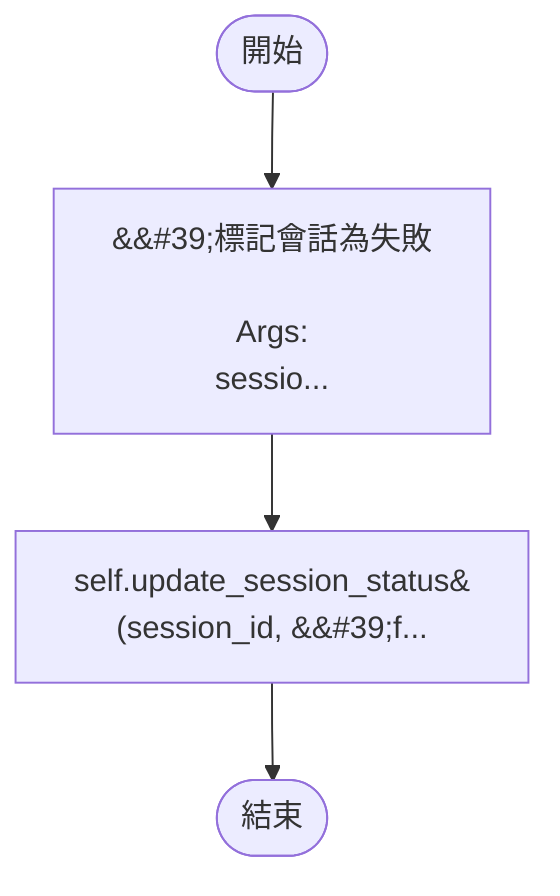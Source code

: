 flowchart TB
    n1([開始])
    n2([結束])
    n3[&amp;&#35;39;標記會話為失敗\n\n        Args:\n            sessio...]
    n4[self.update_session_status&#40;session_id, &amp;&#35;39;f...]
    n1 --> n3
    n3 --> n4
    n4 --> n2
